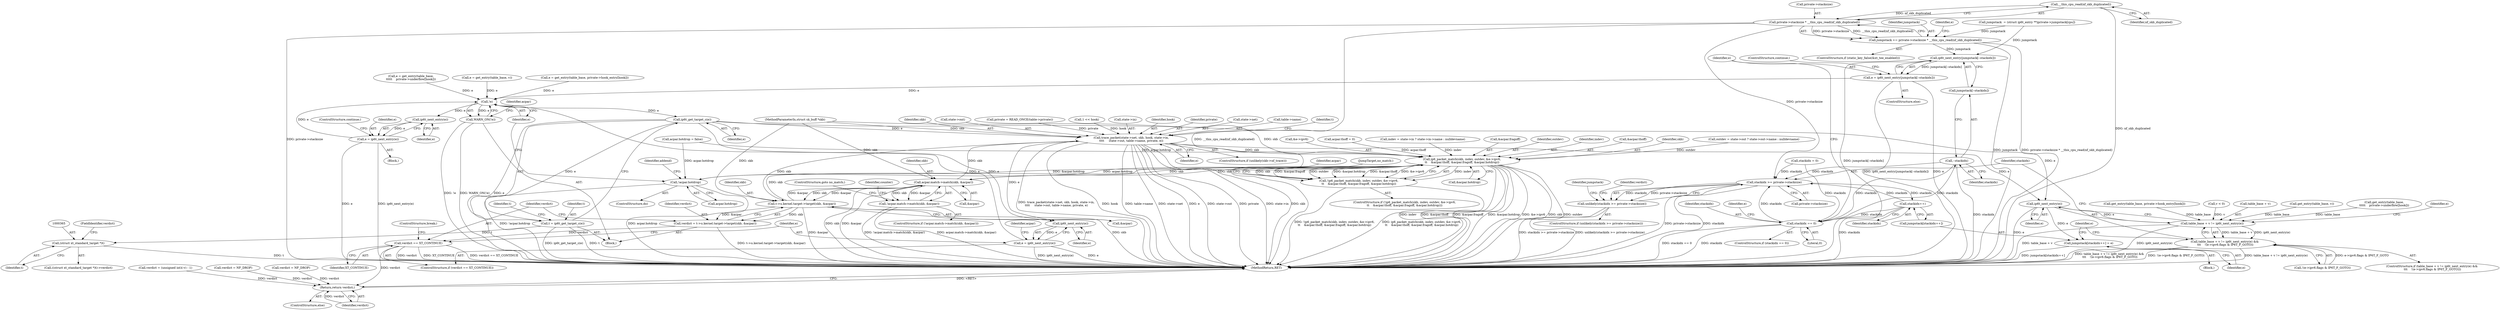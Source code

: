 digraph "0_linux_57ebd808a97d7c5b1e1afb937c2db22beba3c1f8_1@API" {
"1000220" [label="(Call,__this_cpu_read(nf_skb_duplicated))"];
"1000216" [label="(Call,private->stacksize * __this_cpu_read(nf_skb_duplicated))"];
"1000214" [label="(Call,jumpstack += private->stacksize * __this_cpu_read(nf_skb_duplicated))"];
"1000403" [label="(Call,ip6t_next_entry(jumpstack[--stackidx]))"];
"1000401" [label="(Call,e = ip6t_next_entry(jumpstack[--stackidx]))"];
"1000237" [label="(Call,!e)"];
"1000236" [label="(Call,WARN_ON(!e))"];
"1000270" [label="(Call,ip6t_next_entry(e))"];
"1000268" [label="(Call,e = ip6t_next_entry(e))"];
"1000315" [label="(Call,ip6t_get_target_c(e))"];
"1000313" [label="(Call,t = ip6t_get_target_c(e))"];
"1000364" [label="(Call,(struct xt_standard_target *)t)"];
"1000331" [label="(Call,trace_packet(state->net, skb, hook, state->in,\n\t\t\t\t     state->out, table->name, private, e))"];
"1000246" [label="(Call,ip6_packet_match(skb, indev, outdev, &e->ipv6,\n\t\t    &acpar.thoff, &acpar.fragoff, &acpar.hotdrop))"];
"1000245" [label="(Call,!ip6_packet_match(skb, indev, outdev, &e->ipv6,\n\t\t    &acpar.thoff, &acpar.fragoff, &acpar.hotdrop))"];
"1000294" [label="(Call,acpar.match->match(skb, &acpar))"];
"1000293" [label="(Call,!acpar.match->match(skb, &acpar))"];
"1000470" [label="(Call,t->u.kernel.target->target(skb, &acpar))"];
"1000468" [label="(Call,verdict = t->u.kernel.target->target(skb, &acpar))"];
"1000475" [label="(Call,verdict == XT_CONTINUE)"];
"1000498" [label="(Return,return verdict;)"];
"1000484" [label="(Call,!acpar.hotdrop)"];
"1000415" [label="(Call,ip6t_next_entry(e))"];
"1000411" [label="(Call,table_base + v != ip6t_next_entry(e))"];
"1000410" [label="(Call,table_base + v != ip6t_next_entry(e) &&\n \t\t\t    !(e->ipv6.flags & IP6T_F_GOTO))"];
"1000438" [label="(Call,jumpstack[stackidx++] = e)"];
"1000480" [label="(Call,ip6t_next_entry(e))"];
"1000478" [label="(Call,e = ip6t_next_entry(e))"];
"1000428" [label="(Call,stackidx >= private->stacksize)"];
"1000427" [label="(Call,unlikely(stackidx >= private->stacksize))"];
"1000441" [label="(Call,stackidx++)"];
"1000388" [label="(Call,stackidx == 0)"];
"1000406" [label="(Call,--stackidx)"];
"1000441" [label="(Call,stackidx++)"];
"1000481" [label="(Identifier,e)"];
"1000389" [label="(Identifier,stackidx)"];
"1000246" [label="(Call,ip6_packet_match(skb, indev, outdev, &e->ipv6,\n\t\t    &acpar.thoff, &acpar.fragoff, &acpar.hotdrop))"];
"1000336" [label="(Identifier,hook)"];
"1000484" [label="(Call,!acpar.hotdrop)"];
"1000293" [label="(Call,!acpar.match->match(skb, &acpar))"];
"1000216" [label="(Call,private->stacksize * __this_cpu_read(nf_skb_duplicated))"];
"1000298" [label="(ControlStructure,goto no_match;)"];
"1000392" [label="(Identifier,e)"];
"1000402" [label="(Identifier,e)"];
"1000224" [label="(Call,get_entry(table_base, private->hook_entry[hook]))"];
"1000201" [label="(Call,jumpstack  = (struct ip6t_entry **)private->jumpstack[cpu])"];
"1000435" [label="(Identifier,verdict)"];
"1000210" [label="(ControlStructure,if (static_key_false(&xt_tee_enabled)))"];
"1000427" [label="(Call,unlikely(stackidx >= private->stacksize))"];
"1000296" [label="(Call,&acpar)"];
"1000404" [label="(Call,jumpstack[--stackidx])"];
"1000270" [label="(Call,ip6t_next_entry(e))"];
"1000346" [label="(Identifier,private)"];
"1000390" [label="(Literal,0)"];
"1000469" [label="(Identifier,verdict)"];
"1000315" [label="(Call,ip6t_get_target_c(e))"];
"1000378" [label="(Call,verdict = (unsigned int)(-v) - 1)"];
"1000124" [label="(Call,verdict = NF_DROP)"];
"1000497" [label="(ControlStructure,else)"];
"1000485" [label="(Call,acpar.hotdrop)"];
"1000332" [label="(Call,state->net)"];
"1000444" [label="(Call,e = get_entry(table_base, v))"];
"1000272" [label="(ControlStructure,continue;)"];
"1000231" [label="(ControlStructure,do)"];
"1000331" [label="(Call,trace_packet(state->net, skb, hook, state->in,\n\t\t\t\t     state->out, table->name, private, e))"];
"1000343" [label="(Call,table->name)"];
"1000483" [label="(ControlStructure,break;)"];
"1000489" [label="(Identifier,addend)"];
"1000250" [label="(Call,&e->ipv6)"];
"1000388" [label="(Call,stackidx == 0)"];
"1000500" [label="(MethodReturn,RET)"];
"1000322" [label="(Identifier,t)"];
"1000369" [label="(Call,v < 0)"];
"1000269" [label="(Identifier,e)"];
"1000294" [label="(Call,acpar.match->match(skb, &acpar))"];
"1000477" [label="(Identifier,XT_CONTINUE)"];
"1000387" [label="(ControlStructure,if (stackidx == 0))"];
"1000366" [label="(Identifier,t)"];
"1000401" [label="(Call,e = ip6t_next_entry(jumpstack[--stackidx]))"];
"1000480" [label="(Call,ip6t_next_entry(e))"];
"1000276" [label="(Identifier,acpar)"];
"1000110" [label="(MethodParameterIn,struct sk_buff *skb)"];
"1000471" [label="(Identifier,skb)"];
"1000499" [label="(Identifier,verdict)"];
"1000354" [label="(Identifier,t)"];
"1000248" [label="(Identifier,indev)"];
"1000486" [label="(Identifier,acpar)"];
"1000472" [label="(Call,&acpar)"];
"1000428" [label="(Call,stackidx >= private->stacksize)"];
"1000416" [label="(Identifier,e)"];
"1000476" [label="(Identifier,verdict)"];
"1000445" [label="(Identifier,e)"];
"1000439" [label="(Call,jumpstack[stackidx++])"];
"1000214" [label="(Call,jumpstack += private->stacksize * __this_cpu_read(nf_skb_duplicated))"];
"1000367" [label="(FieldIdentifier,verdict)"];
"1000335" [label="(Identifier,skb)"];
"1000314" [label="(Identifier,t)"];
"1000217" [label="(Call,private->stacksize)"];
"1000267" [label="(JumpTarget,no_match:)"];
"1000232" [label="(Block,)"];
"1000271" [label="(Identifier,e)"];
"1000440" [label="(Identifier,jumpstack)"];
"1000426" [label="(ControlStructure,if (unlikely(stackidx >= private->stacksize)))"];
"1000254" [label="(Call,&acpar.thoff)"];
"1000468" [label="(Call,verdict = t->u.kernel.target->target(skb, &acpar))"];
"1000295" [label="(Identifier,skb)"];
"1000300" [label="(Identifier,counter)"];
"1000412" [label="(Call,table_base + v)"];
"1000244" [label="(ControlStructure,if (!ip6_packet_match(skb, indev, outdev, &e->ipv6,\n\t\t    &acpar.thoff, &acpar.fragoff, &acpar.hotdrop)))"];
"1000266" [label="(Block,)"];
"1000363" [label="(Call,((struct xt_standard_target *)t)->verdict)"];
"1000434" [label="(Call,verdict = NF_DROP)"];
"1000326" [label="(ControlStructure,if (unlikely(skb->nf_trace)))"];
"1000247" [label="(Identifier,skb)"];
"1000313" [label="(Call,t = ip6t_get_target_c(e))"];
"1000237" [label="(Call,!e)"];
"1000292" [label="(ControlStructure,if (!acpar.match->match(skb, &acpar)))"];
"1000446" [label="(Call,get_entry(table_base, v))"];
"1000215" [label="(Identifier,jumpstack)"];
"1000470" [label="(Call,t->u.kernel.target->target(skb, &acpar))"];
"1000222" [label="(Call,e = get_entry(table_base, private->hook_entry[hook]))"];
"1000475" [label="(Call,verdict == XT_CONTINUE)"];
"1000340" [label="(Call,state->out)"];
"1000474" [label="(ControlStructure,if (verdict == XT_CONTINUE))"];
"1000187" [label="(Call,private = READ_ONCE(table->private))"];
"1000417" [label="(Call,!(e->ipv6.flags & IP6T_F_GOTO))"];
"1000430" [label="(Call,private->stacksize)"];
"1000152" [label="(Call,outdev = state->out ? state->out->name : nulldevname)"];
"1000425" [label="(Block,)"];
"1000393" [label="(Call,get_entry(table_base,\n\t\t\t\t\t    private->underflow[hook]))"];
"1000164" [label="(Call,acpar.hotdrop = false)"];
"1000239" [label="(Call,acpar.thoff = 0)"];
"1000137" [label="(Call,stackidx = 0)"];
"1000409" [label="(ControlStructure,if (table_base + v != ip6t_next_entry(e) &&\n \t\t\t    !(e->ipv6.flags & IP6T_F_GOTO)))"];
"1000140" [label="(Call,indev = state->in ? state->in->name : nulldevname)"];
"1000221" [label="(Identifier,nf_skb_duplicated)"];
"1000316" [label="(Identifier,e)"];
"1000347" [label="(Identifier,e)"];
"1000403" [label="(Call,ip6t_next_entry(jumpstack[--stackidx]))"];
"1000443" [label="(Identifier,e)"];
"1000406" [label="(Call,--stackidx)"];
"1000498" [label="(Return,return verdict;)"];
"1000478" [label="(Call,e = ip6t_next_entry(e))"];
"1000438" [label="(Call,jumpstack[stackidx++] = e)"];
"1000245" [label="(Call,!ip6_packet_match(skb, indev, outdev, &e->ipv6,\n\t\t    &acpar.thoff, &acpar.fragoff, &acpar.hotdrop))"];
"1000268" [label="(Call,e = ip6t_next_entry(e))"];
"1000408" [label="(ControlStructure,continue;)"];
"1000479" [label="(Identifier,e)"];
"1000400" [label="(ControlStructure,else)"];
"1000258" [label="(Call,&acpar.fragoff)"];
"1000262" [label="(Call,&acpar.hotdrop)"];
"1000364" [label="(Call,(struct xt_standard_target *)t)"];
"1000180" [label="(Call,1 << hook)"];
"1000411" [label="(Call,table_base + v != ip6t_next_entry(e))"];
"1000241" [label="(Identifier,acpar)"];
"1000220" [label="(Call,__this_cpu_read(nf_skb_duplicated))"];
"1000442" [label="(Identifier,stackidx)"];
"1000410" [label="(Call,table_base + v != ip6t_next_entry(e) &&\n \t\t\t    !(e->ipv6.flags & IP6T_F_GOTO))"];
"1000236" [label="(Call,WARN_ON(!e))"];
"1000407" [label="(Identifier,stackidx)"];
"1000429" [label="(Identifier,stackidx)"];
"1000391" [label="(Call,e = get_entry(table_base,\n\t\t\t\t\t    private->underflow[hook]))"];
"1000415" [label="(Call,ip6t_next_entry(e))"];
"1000421" [label="(Identifier,e)"];
"1000223" [label="(Identifier,e)"];
"1000238" [label="(Identifier,e)"];
"1000337" [label="(Call,state->in)"];
"1000249" [label="(Identifier,outdev)"];
"1000220" -> "1000216"  [label="AST: "];
"1000220" -> "1000221"  [label="CFG: "];
"1000221" -> "1000220"  [label="AST: "];
"1000216" -> "1000220"  [label="CFG: "];
"1000220" -> "1000500"  [label="DDG: nf_skb_duplicated"];
"1000220" -> "1000216"  [label="DDG: nf_skb_duplicated"];
"1000216" -> "1000214"  [label="AST: "];
"1000217" -> "1000216"  [label="AST: "];
"1000214" -> "1000216"  [label="CFG: "];
"1000216" -> "1000500"  [label="DDG: private->stacksize"];
"1000216" -> "1000500"  [label="DDG: __this_cpu_read(nf_skb_duplicated)"];
"1000216" -> "1000214"  [label="DDG: private->stacksize"];
"1000216" -> "1000214"  [label="DDG: __this_cpu_read(nf_skb_duplicated)"];
"1000216" -> "1000428"  [label="DDG: private->stacksize"];
"1000214" -> "1000210"  [label="AST: "];
"1000215" -> "1000214"  [label="AST: "];
"1000223" -> "1000214"  [label="CFG: "];
"1000214" -> "1000500"  [label="DDG: private->stacksize * __this_cpu_read(nf_skb_duplicated)"];
"1000214" -> "1000500"  [label="DDG: jumpstack"];
"1000201" -> "1000214"  [label="DDG: jumpstack"];
"1000214" -> "1000403"  [label="DDG: jumpstack"];
"1000403" -> "1000401"  [label="AST: "];
"1000403" -> "1000404"  [label="CFG: "];
"1000404" -> "1000403"  [label="AST: "];
"1000401" -> "1000403"  [label="CFG: "];
"1000403" -> "1000500"  [label="DDG: jumpstack[--stackidx]"];
"1000403" -> "1000401"  [label="DDG: jumpstack[--stackidx]"];
"1000201" -> "1000403"  [label="DDG: jumpstack"];
"1000401" -> "1000400"  [label="AST: "];
"1000402" -> "1000401"  [label="AST: "];
"1000408" -> "1000401"  [label="CFG: "];
"1000401" -> "1000500"  [label="DDG: e"];
"1000401" -> "1000500"  [label="DDG: ip6t_next_entry(jumpstack[--stackidx])"];
"1000401" -> "1000237"  [label="DDG: e"];
"1000237" -> "1000236"  [label="AST: "];
"1000237" -> "1000238"  [label="CFG: "];
"1000238" -> "1000237"  [label="AST: "];
"1000236" -> "1000237"  [label="CFG: "];
"1000237" -> "1000236"  [label="DDG: e"];
"1000222" -> "1000237"  [label="DDG: e"];
"1000391" -> "1000237"  [label="DDG: e"];
"1000268" -> "1000237"  [label="DDG: e"];
"1000478" -> "1000237"  [label="DDG: e"];
"1000444" -> "1000237"  [label="DDG: e"];
"1000237" -> "1000270"  [label="DDG: e"];
"1000237" -> "1000315"  [label="DDG: e"];
"1000236" -> "1000232"  [label="AST: "];
"1000241" -> "1000236"  [label="CFG: "];
"1000236" -> "1000500"  [label="DDG: !e"];
"1000236" -> "1000500"  [label="DDG: WARN_ON(!e)"];
"1000270" -> "1000268"  [label="AST: "];
"1000270" -> "1000271"  [label="CFG: "];
"1000271" -> "1000270"  [label="AST: "];
"1000268" -> "1000270"  [label="CFG: "];
"1000270" -> "1000268"  [label="DDG: e"];
"1000268" -> "1000266"  [label="AST: "];
"1000269" -> "1000268"  [label="AST: "];
"1000272" -> "1000268"  [label="CFG: "];
"1000268" -> "1000500"  [label="DDG: e"];
"1000268" -> "1000500"  [label="DDG: ip6t_next_entry(e)"];
"1000315" -> "1000313"  [label="AST: "];
"1000315" -> "1000316"  [label="CFG: "];
"1000316" -> "1000315"  [label="AST: "];
"1000313" -> "1000315"  [label="CFG: "];
"1000315" -> "1000500"  [label="DDG: e"];
"1000315" -> "1000313"  [label="DDG: e"];
"1000315" -> "1000331"  [label="DDG: e"];
"1000315" -> "1000415"  [label="DDG: e"];
"1000315" -> "1000480"  [label="DDG: e"];
"1000313" -> "1000232"  [label="AST: "];
"1000314" -> "1000313"  [label="AST: "];
"1000322" -> "1000313"  [label="CFG: "];
"1000313" -> "1000500"  [label="DDG: ip6t_get_target_c(e)"];
"1000313" -> "1000500"  [label="DDG: t"];
"1000313" -> "1000364"  [label="DDG: t"];
"1000364" -> "1000363"  [label="AST: "];
"1000364" -> "1000366"  [label="CFG: "];
"1000365" -> "1000364"  [label="AST: "];
"1000366" -> "1000364"  [label="AST: "];
"1000367" -> "1000364"  [label="CFG: "];
"1000364" -> "1000500"  [label="DDG: t"];
"1000331" -> "1000326"  [label="AST: "];
"1000331" -> "1000347"  [label="CFG: "];
"1000332" -> "1000331"  [label="AST: "];
"1000335" -> "1000331"  [label="AST: "];
"1000336" -> "1000331"  [label="AST: "];
"1000337" -> "1000331"  [label="AST: "];
"1000340" -> "1000331"  [label="AST: "];
"1000343" -> "1000331"  [label="AST: "];
"1000346" -> "1000331"  [label="AST: "];
"1000347" -> "1000331"  [label="AST: "];
"1000354" -> "1000331"  [label="CFG: "];
"1000331" -> "1000500"  [label="DDG: trace_packet(state->net, skb, hook, state->in,\n\t\t\t\t     state->out, table->name, private, e)"];
"1000331" -> "1000500"  [label="DDG: hook"];
"1000331" -> "1000500"  [label="DDG: table->name"];
"1000331" -> "1000500"  [label="DDG: state->net"];
"1000331" -> "1000500"  [label="DDG: e"];
"1000331" -> "1000500"  [label="DDG: state->out"];
"1000331" -> "1000500"  [label="DDG: private"];
"1000331" -> "1000500"  [label="DDG: state->in"];
"1000331" -> "1000500"  [label="DDG: skb"];
"1000331" -> "1000246"  [label="DDG: skb"];
"1000294" -> "1000331"  [label="DDG: skb"];
"1000110" -> "1000331"  [label="DDG: skb"];
"1000180" -> "1000331"  [label="DDG: hook"];
"1000187" -> "1000331"  [label="DDG: private"];
"1000331" -> "1000415"  [label="DDG: e"];
"1000331" -> "1000470"  [label="DDG: skb"];
"1000331" -> "1000480"  [label="DDG: e"];
"1000246" -> "1000245"  [label="AST: "];
"1000246" -> "1000262"  [label="CFG: "];
"1000247" -> "1000246"  [label="AST: "];
"1000248" -> "1000246"  [label="AST: "];
"1000249" -> "1000246"  [label="AST: "];
"1000250" -> "1000246"  [label="AST: "];
"1000254" -> "1000246"  [label="AST: "];
"1000258" -> "1000246"  [label="AST: "];
"1000262" -> "1000246"  [label="AST: "];
"1000245" -> "1000246"  [label="CFG: "];
"1000246" -> "1000500"  [label="DDG: indev"];
"1000246" -> "1000500"  [label="DDG: &acpar.thoff"];
"1000246" -> "1000500"  [label="DDG: &acpar.fragoff"];
"1000246" -> "1000500"  [label="DDG: &acpar.hotdrop"];
"1000246" -> "1000500"  [label="DDG: &e->ipv6"];
"1000246" -> "1000500"  [label="DDG: skb"];
"1000246" -> "1000500"  [label="DDG: outdev"];
"1000246" -> "1000245"  [label="DDG: indev"];
"1000246" -> "1000245"  [label="DDG: skb"];
"1000246" -> "1000245"  [label="DDG: &acpar.fragoff"];
"1000246" -> "1000245"  [label="DDG: outdev"];
"1000246" -> "1000245"  [label="DDG: &acpar.hotdrop"];
"1000246" -> "1000245"  [label="DDG: &acpar.thoff"];
"1000246" -> "1000245"  [label="DDG: &e->ipv6"];
"1000294" -> "1000246"  [label="DDG: skb"];
"1000470" -> "1000246"  [label="DDG: skb"];
"1000110" -> "1000246"  [label="DDG: skb"];
"1000140" -> "1000246"  [label="DDG: indev"];
"1000152" -> "1000246"  [label="DDG: outdev"];
"1000239" -> "1000246"  [label="DDG: acpar.thoff"];
"1000484" -> "1000246"  [label="DDG: acpar.hotdrop"];
"1000164" -> "1000246"  [label="DDG: acpar.hotdrop"];
"1000246" -> "1000294"  [label="DDG: skb"];
"1000246" -> "1000484"  [label="DDG: &acpar.hotdrop"];
"1000245" -> "1000244"  [label="AST: "];
"1000267" -> "1000245"  [label="CFG: "];
"1000276" -> "1000245"  [label="CFG: "];
"1000245" -> "1000500"  [label="DDG: !ip6_packet_match(skb, indev, outdev, &e->ipv6,\n\t\t    &acpar.thoff, &acpar.fragoff, &acpar.hotdrop)"];
"1000245" -> "1000500"  [label="DDG: ip6_packet_match(skb, indev, outdev, &e->ipv6,\n\t\t    &acpar.thoff, &acpar.fragoff, &acpar.hotdrop)"];
"1000294" -> "1000293"  [label="AST: "];
"1000294" -> "1000296"  [label="CFG: "];
"1000295" -> "1000294"  [label="AST: "];
"1000296" -> "1000294"  [label="AST: "];
"1000293" -> "1000294"  [label="CFG: "];
"1000294" -> "1000500"  [label="DDG: &acpar"];
"1000294" -> "1000500"  [label="DDG: skb"];
"1000294" -> "1000293"  [label="DDG: skb"];
"1000294" -> "1000293"  [label="DDG: &acpar"];
"1000110" -> "1000294"  [label="DDG: skb"];
"1000470" -> "1000294"  [label="DDG: &acpar"];
"1000294" -> "1000470"  [label="DDG: skb"];
"1000294" -> "1000470"  [label="DDG: &acpar"];
"1000293" -> "1000292"  [label="AST: "];
"1000298" -> "1000293"  [label="CFG: "];
"1000300" -> "1000293"  [label="CFG: "];
"1000293" -> "1000500"  [label="DDG: acpar.match->match(skb, &acpar)"];
"1000293" -> "1000500"  [label="DDG: !acpar.match->match(skb, &acpar)"];
"1000470" -> "1000468"  [label="AST: "];
"1000470" -> "1000472"  [label="CFG: "];
"1000471" -> "1000470"  [label="AST: "];
"1000472" -> "1000470"  [label="AST: "];
"1000468" -> "1000470"  [label="CFG: "];
"1000470" -> "1000500"  [label="DDG: &acpar"];
"1000470" -> "1000500"  [label="DDG: skb"];
"1000470" -> "1000468"  [label="DDG: skb"];
"1000470" -> "1000468"  [label="DDG: &acpar"];
"1000110" -> "1000470"  [label="DDG: skb"];
"1000468" -> "1000232"  [label="AST: "];
"1000469" -> "1000468"  [label="AST: "];
"1000476" -> "1000468"  [label="CFG: "];
"1000468" -> "1000500"  [label="DDG: t->u.kernel.target->target(skb, &acpar)"];
"1000468" -> "1000475"  [label="DDG: verdict"];
"1000475" -> "1000474"  [label="AST: "];
"1000475" -> "1000477"  [label="CFG: "];
"1000476" -> "1000475"  [label="AST: "];
"1000477" -> "1000475"  [label="AST: "];
"1000479" -> "1000475"  [label="CFG: "];
"1000483" -> "1000475"  [label="CFG: "];
"1000475" -> "1000500"  [label="DDG: verdict"];
"1000475" -> "1000500"  [label="DDG: XT_CONTINUE"];
"1000475" -> "1000500"  [label="DDG: verdict == XT_CONTINUE"];
"1000475" -> "1000498"  [label="DDG: verdict"];
"1000498" -> "1000497"  [label="AST: "];
"1000498" -> "1000499"  [label="CFG: "];
"1000499" -> "1000498"  [label="AST: "];
"1000500" -> "1000498"  [label="CFG: "];
"1000498" -> "1000500"  [label="DDG: <RET>"];
"1000499" -> "1000498"  [label="DDG: verdict"];
"1000124" -> "1000498"  [label="DDG: verdict"];
"1000378" -> "1000498"  [label="DDG: verdict"];
"1000434" -> "1000498"  [label="DDG: verdict"];
"1000484" -> "1000231"  [label="AST: "];
"1000484" -> "1000485"  [label="CFG: "];
"1000485" -> "1000484"  [label="AST: "];
"1000238" -> "1000484"  [label="CFG: "];
"1000489" -> "1000484"  [label="CFG: "];
"1000484" -> "1000500"  [label="DDG: acpar.hotdrop"];
"1000484" -> "1000500"  [label="DDG: !acpar.hotdrop"];
"1000164" -> "1000484"  [label="DDG: acpar.hotdrop"];
"1000415" -> "1000411"  [label="AST: "];
"1000415" -> "1000416"  [label="CFG: "];
"1000416" -> "1000415"  [label="AST: "];
"1000411" -> "1000415"  [label="CFG: "];
"1000415" -> "1000500"  [label="DDG: e"];
"1000415" -> "1000411"  [label="DDG: e"];
"1000415" -> "1000438"  [label="DDG: e"];
"1000411" -> "1000410"  [label="AST: "];
"1000412" -> "1000411"  [label="AST: "];
"1000421" -> "1000411"  [label="CFG: "];
"1000410" -> "1000411"  [label="CFG: "];
"1000411" -> "1000500"  [label="DDG: table_base + v"];
"1000411" -> "1000500"  [label="DDG: ip6t_next_entry(e)"];
"1000411" -> "1000410"  [label="DDG: table_base + v"];
"1000411" -> "1000410"  [label="DDG: ip6t_next_entry(e)"];
"1000224" -> "1000411"  [label="DDG: table_base"];
"1000393" -> "1000411"  [label="DDG: table_base"];
"1000446" -> "1000411"  [label="DDG: table_base"];
"1000369" -> "1000411"  [label="DDG: v"];
"1000410" -> "1000409"  [label="AST: "];
"1000410" -> "1000417"  [label="CFG: "];
"1000417" -> "1000410"  [label="AST: "];
"1000429" -> "1000410"  [label="CFG: "];
"1000445" -> "1000410"  [label="CFG: "];
"1000410" -> "1000500"  [label="DDG: table_base + v != ip6t_next_entry(e)"];
"1000410" -> "1000500"  [label="DDG: table_base + v != ip6t_next_entry(e) &&\n \t\t\t    !(e->ipv6.flags & IP6T_F_GOTO)"];
"1000410" -> "1000500"  [label="DDG: !(e->ipv6.flags & IP6T_F_GOTO)"];
"1000417" -> "1000410"  [label="DDG: e->ipv6.flags & IP6T_F_GOTO"];
"1000438" -> "1000425"  [label="AST: "];
"1000438" -> "1000443"  [label="CFG: "];
"1000439" -> "1000438"  [label="AST: "];
"1000443" -> "1000438"  [label="AST: "];
"1000445" -> "1000438"  [label="CFG: "];
"1000438" -> "1000500"  [label="DDG: jumpstack[stackidx++]"];
"1000480" -> "1000478"  [label="AST: "];
"1000480" -> "1000481"  [label="CFG: "];
"1000481" -> "1000480"  [label="AST: "];
"1000478" -> "1000480"  [label="CFG: "];
"1000480" -> "1000478"  [label="DDG: e"];
"1000478" -> "1000474"  [label="AST: "];
"1000479" -> "1000478"  [label="AST: "];
"1000486" -> "1000478"  [label="CFG: "];
"1000478" -> "1000500"  [label="DDG: e"];
"1000478" -> "1000500"  [label="DDG: ip6t_next_entry(e)"];
"1000428" -> "1000427"  [label="AST: "];
"1000428" -> "1000430"  [label="CFG: "];
"1000429" -> "1000428"  [label="AST: "];
"1000430" -> "1000428"  [label="AST: "];
"1000427" -> "1000428"  [label="CFG: "];
"1000428" -> "1000500"  [label="DDG: private->stacksize"];
"1000428" -> "1000500"  [label="DDG: stackidx"];
"1000428" -> "1000427"  [label="DDG: stackidx"];
"1000428" -> "1000427"  [label="DDG: private->stacksize"];
"1000441" -> "1000428"  [label="DDG: stackidx"];
"1000388" -> "1000428"  [label="DDG: stackidx"];
"1000406" -> "1000428"  [label="DDG: stackidx"];
"1000137" -> "1000428"  [label="DDG: stackidx"];
"1000428" -> "1000441"  [label="DDG: stackidx"];
"1000427" -> "1000426"  [label="AST: "];
"1000435" -> "1000427"  [label="CFG: "];
"1000440" -> "1000427"  [label="CFG: "];
"1000427" -> "1000500"  [label="DDG: stackidx >= private->stacksize"];
"1000427" -> "1000500"  [label="DDG: unlikely(stackidx >= private->stacksize)"];
"1000441" -> "1000439"  [label="AST: "];
"1000441" -> "1000442"  [label="CFG: "];
"1000442" -> "1000441"  [label="AST: "];
"1000439" -> "1000441"  [label="CFG: "];
"1000441" -> "1000500"  [label="DDG: stackidx"];
"1000441" -> "1000388"  [label="DDG: stackidx"];
"1000388" -> "1000387"  [label="AST: "];
"1000388" -> "1000390"  [label="CFG: "];
"1000389" -> "1000388"  [label="AST: "];
"1000390" -> "1000388"  [label="AST: "];
"1000392" -> "1000388"  [label="CFG: "];
"1000402" -> "1000388"  [label="CFG: "];
"1000388" -> "1000500"  [label="DDG: stackidx"];
"1000388" -> "1000500"  [label="DDG: stackidx == 0"];
"1000406" -> "1000388"  [label="DDG: stackidx"];
"1000137" -> "1000388"  [label="DDG: stackidx"];
"1000388" -> "1000406"  [label="DDG: stackidx"];
"1000406" -> "1000404"  [label="AST: "];
"1000406" -> "1000407"  [label="CFG: "];
"1000407" -> "1000406"  [label="AST: "];
"1000404" -> "1000406"  [label="CFG: "];
"1000406" -> "1000500"  [label="DDG: stackidx"];
}
